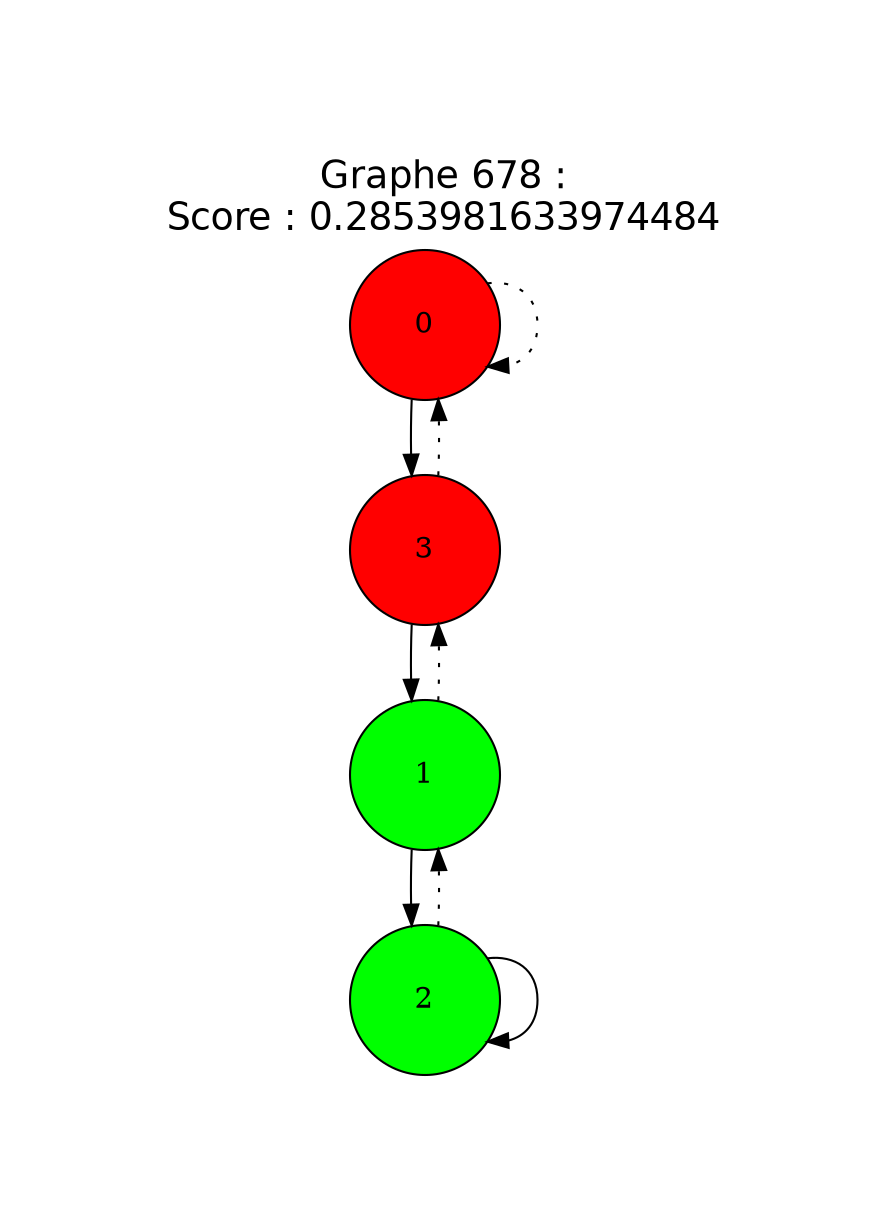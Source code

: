 digraph graph678 {
center=true;
pad=1;
graph [label="Graphe 678 :\nScore : 0.2853981633974484\n", labelloc=t; labeljust=center, fontname=Helvetica, fontsize=18];
node [color=black, shape="ellipse", style="filled", width=1, height=1, fillcolor=red] 0;
node [color=black, shape="ellipse", style="filled", width=1, height=1, fillcolor=green] 1;
node [color=black, shape="ellipse", style="filled", width=1, height=1, fillcolor=green] 2;
node [color=black, shape="ellipse", style="filled", width=1, height=1, fillcolor=red] 3;
0 -> 0[style=dotted];
2 -> 2;
0 -> 3;
1 -> 2;
1 -> 3[style=dotted];
2 -> 1[style=dotted];
3 -> 0[style=dotted];
3 -> 1;
}

digraph graph754 {
center=true;
pad=1;
graph [label="Graphe 754 :\nScore : 0.2910281534929632\n", labelloc=t; labeljust=center, fontname=Helvetica, fontsize=18];
node [color=black, shape="ellipse", style="filled", width=1, height=1, fillcolor=red] 0;
node [color=black, shape="ellipse", style="filled", width=1, height=1, fillcolor=green] 1;
node [color=black, shape="ellipse", style="filled", width=1, height=1, fillcolor=red] 2;
node [color=black, shape="ellipse", style="filled", width=1, height=1, fillcolor=green] 3;
1 -> 1;
2 -> 2[style=dotted];
0 -> 1;
0 -> 2[style=dotted];
1 -> 3[style=dotted];
2 -> 0;
3 -> 0[style=dotted];
3 -> 1;
}

digraph graph604 {
center=true;
pad=1;
graph [label="Graphe 604 :\nScore : 0.29102815349296324\n", labelloc=t; labeljust=center, fontname=Helvetica, fontsize=18];
node [color=black, shape="ellipse", style="filled", width=1, height=1, fillcolor=red] 0;
node [color=black, shape="ellipse", style="filled", width=1, height=1, fillcolor=green] 1;
node [color=black, shape="ellipse", style="filled", width=1, height=1, fillcolor=red] 2;
node [color=black, shape="ellipse", style="filled", width=1, height=1, fillcolor=green] 3;
0 -> 0[style=dotted];
1 -> 1;
0 -> 2;
1 -> 3[style=dotted];
2 -> 0[style=dotted];
2 -> 3;
3 -> 0[style=dotted];
3 -> 1;
}

digraph graph460 {
center=true;
pad=1;
graph [label="Graphe 460 :\nScore : 0.2942653951351023\n", labelloc=t; labeljust=center, fontname=Helvetica, fontsize=18];
node [color=black, shape="ellipse", style="filled", width=1, height=1, fillcolor=red] 0;
node [color=black, shape="ellipse", style="filled", width=1, height=1, fillcolor=green] 1;
node [color=black, shape="ellipse", style="filled", width=1, height=1, fillcolor=green] 2;
node [color=black, shape="ellipse", style="filled", width=1, height=1, fillcolor=red] 3;
0 -> 0[style=dotted];
1 -> 1;
0 -> 3;
1 -> 2[style=dotted];
2 -> 0[style=dotted];
2 -> 1;
3 -> 0[style=dotted];
3 -> 1;
}

digraph graph48 {
center=true;
pad=1;
graph [label="Graphe 48 :\nScore : 0.30015634613164344\n", labelloc=t; labeljust=center, fontname=Helvetica, fontsize=18];
node [color=black, shape="ellipse", style="filled", width=1, height=1, fillcolor=red] 0;
node [color=black, shape="ellipse", style="filled", width=1, height=1, fillcolor=green] 1;
node [color=black, shape="ellipse", style="filled", width=1, height=1, fillcolor=green] 2;
node [color=black, shape="ellipse", style="filled", width=1, height=1, fillcolor=red] 3;
1 -> 1;
0 -> 2;
0 -> 3[style=dotted];
1 -> 2[style=dotted];
2 -> 0[style=dotted];
2 -> 1;
3 -> 0[style=dotted];
3 -> 0;
}

digraph graph185 {
center=true;
pad=1;
graph [label="Graphe 185 :\nScore : 0.30015634613164344\n", labelloc=t; labeljust=center, fontname=Helvetica, fontsize=18];
node [color=black, shape="ellipse", style="filled", width=1, height=1, fillcolor=green] 0;
node [color=black, shape="ellipse", style="filled", width=1, height=1, fillcolor=red] 1;
node [color=black, shape="ellipse", style="filled", width=1, height=1, fillcolor=red] 2;
node [color=black, shape="ellipse", style="filled", width=1, height=1, fillcolor=green] 3;
1 -> 1[style=dotted];
0 -> 2[style=dotted];
0 -> 3;
1 -> 2;
2 -> 0;
2 -> 1[style=dotted];
3 -> 0[style=dotted];
3 -> 0;
}

digraph graph299 {
center=true;
pad=1;
graph [label="Graphe 299 :\nScore : 0.30369486159157666\n", labelloc=t; labeljust=center, fontname=Helvetica, fontsize=18];
node [color=black, shape="ellipse", style="filled", width=1, height=1, fillcolor=red] 0;
node [color=black, shape="ellipse", style="filled", width=1, height=1, fillcolor=green] 1;
node [color=black, shape="ellipse", style="filled", width=1, height=1, fillcolor=green] 2;
node [color=black, shape="ellipse", style="filled", width=1, height=1, fillcolor=red] 3;
2 -> 2;
0 -> 1;
0 -> 3[style=dotted];
1 -> 2;
1 -> 3[style=dotted];
2 -> 1[style=dotted];
3 -> 0[style=dotted];
3 -> 0;
}

digraph graph314 {
center=true;
pad=1;
graph [label="Graphe 314 :\nScore : 0.30369486159157666\n", labelloc=t; labeljust=center, fontname=Helvetica, fontsize=18];
node [color=black, shape="ellipse", style="filled", width=1, height=1, fillcolor=green] 0;
node [color=black, shape="ellipse", style="filled", width=1, height=1, fillcolor=red] 1;
node [color=black, shape="ellipse", style="filled", width=1, height=1, fillcolor=red] 2;
node [color=black, shape="ellipse", style="filled", width=1, height=1, fillcolor=green] 3;
1 -> 1[style=dotted];
0 -> 2[style=dotted];
0 -> 3;
1 -> 2;
2 -> 1[style=dotted];
2 -> 3;
3 -> 0[style=dotted];
3 -> 0;
}

digraph graph526 {
center=true;
pad=1;
graph [label="Graphe 526 :\nScore : 0.30369486159157666\n", labelloc=t; labeljust=center, fontname=Helvetica, fontsize=18];
node [color=black, shape="ellipse", style="filled", width=1, height=1, fillcolor=red] 0;
node [color=black, shape="ellipse", style="filled", width=1, height=1, fillcolor=green] 1;
node [color=black, shape="ellipse", style="filled", width=1, height=1, fillcolor=red] 2;
node [color=black, shape="ellipse", style="filled", width=1, height=1, fillcolor=green] 3;
1 -> 1;
2 -> 2;
0 -> 2[style=dotted];
0 -> 3;
1 -> 3[style=dotted];
2 -> 0[style=dotted];
3 -> 0[style=dotted];
3 -> 1;
}

digraph graph739 {
center=true;
pad=1;
graph [label="Graphe 739 :\nScore : 0.30369486159157666\n", labelloc=t; labeljust=center, fontname=Helvetica, fontsize=18];
node [color=black, shape="ellipse", style="filled", width=1, height=1, fillcolor=red] 0;
node [color=black, shape="ellipse", style="filled", width=1, height=1, fillcolor=green] 1;
node [color=black, shape="ellipse", style="filled", width=1, height=1, fillcolor=red] 2;
node [color=black, shape="ellipse", style="filled", width=1, height=1, fillcolor=green] 3;
1 -> 1[style=dotted];
2 -> 2[style=dotted];
0 -> 2[style=dotted];
0 -> 3;
1 -> 3;
2 -> 0;
3 -> 0[style=dotted];
3 -> 1;
}

digraph graph817 {
center=true;
pad=1;
graph [label="Graphe 817 :\nScore : 0.30369486159157666\n", labelloc=t; labeljust=center, fontname=Helvetica, fontsize=18];
node [color=black, shape="ellipse", style="filled", width=1, height=1, fillcolor=red] 0;
node [color=black, shape="ellipse", style="filled", width=1, height=1, fillcolor=green] 1;
node [color=black, shape="ellipse", style="filled", width=1, height=1, fillcolor=red] 2;
node [color=black, shape="ellipse", style="filled", width=1, height=1, fillcolor=green] 3;
0 -> 0[style=dotted];
1 -> 1;
2 -> 2[style=dotted];
0 -> 2;
1 -> 3[style=dotted];
2 -> 3;
3 -> 0[style=dotted];
3 -> 1;
}

digraph graph873 {
center=true;
pad=1;
graph [label="Graphe 873 :\nScore : 0.30369486159157666\n", labelloc=t; labeljust=center, fontname=Helvetica, fontsize=18];
node [color=black, shape="ellipse", style="filled", width=1, height=1, fillcolor=red] 0;
node [color=black, shape="ellipse", style="filled", width=1, height=1, fillcolor=green] 1;
node [color=black, shape="ellipse", style="filled", width=1, height=1, fillcolor=green] 2;
node [color=black, shape="ellipse", style="filled", width=1, height=1, fillcolor=red] 3;
0 -> 0[style=dotted];
1 -> 1;
2 -> 2;
0 -> 3;
1 -> 2[style=dotted];
2 -> 3[style=dotted];
3 -> 0[style=dotted];
3 -> 1;
}

digraph graph52 {
center=true;
pad=1;
graph [label="Graphe 52 :\nScore : 0.3137993642342178\n", labelloc=t; labeljust=center, fontname=Helvetica, fontsize=18];
node [color=black, shape="ellipse", style="filled", width=1, height=1, fillcolor=red] 0;
node [color=black, shape="ellipse", style="filled", width=1, height=1, fillcolor=green] 1;
node [color=black, shape="ellipse", style="filled", width=1, height=1, fillcolor=green] 2;
node [color=black, shape="ellipse", style="filled", width=1, height=1, fillcolor=red] 3;
0 -> 2;
0 -> 3[style=dotted];
1 -> 2[style=dotted];
1 -> 2;
2 -> 0[style=dotted];
2 -> 1;
3 -> 0[style=dotted];
3 -> 0;
}

digraph graph184 {
center=true;
pad=1;
graph [label="Graphe 184 :\nScore : 0.31379936423421784\n", labelloc=t; labeljust=center, fontname=Helvetica, fontsize=18];
node [color=black, shape="ellipse", style="filled", width=1, height=1, fillcolor=green] 0;
node [color=black, shape="ellipse", style="filled", width=1, height=1, fillcolor=red] 1;
node [color=black, shape="ellipse", style="filled", width=1, height=1, fillcolor=red] 2;
node [color=black, shape="ellipse", style="filled", width=1, height=1, fillcolor=green] 3;
1 -> 1[style=dotted];
0 -> 1[style=dotted];
0 -> 3;
1 -> 2;
2 -> 0;
2 -> 1[style=dotted];
3 -> 0[style=dotted];
3 -> 0;
}

digraph graph606 {
center=true;
pad=1;
graph [label="Graphe 606 :\nScore : 0.31379936423421784\n", labelloc=t; labeljust=center, fontname=Helvetica, fontsize=18];
node [color=black, shape="ellipse", style="filled", width=1, height=1, fillcolor=red] 0;
node [color=black, shape="ellipse", style="filled", width=1, height=1, fillcolor=green] 1;
node [color=black, shape="ellipse", style="filled", width=1, height=1, fillcolor=red] 2;
node [color=black, shape="ellipse", style="filled", width=1, height=1, fillcolor=green] 3;
1 -> 1;
0 -> 2[style=dotted];
0 -> 3;
1 -> 3[style=dotted];
2 -> 0[style=dotted];
2 -> 3;
3 -> 0[style=dotted];
3 -> 1;
}

digraph graph679 {
center=true;
pad=1;
graph [label="Graphe 679 :\nScore : 0.31379936423421784\n", labelloc=t; labeljust=center, fontname=Helvetica, fontsize=18];
node [color=black, shape="ellipse", style="filled", width=1, height=1, fillcolor=red] 0;
node [color=black, shape="ellipse", style="filled", width=1, height=1, fillcolor=green] 1;
node [color=black, shape="ellipse", style="filled", width=1, height=1, fillcolor=green] 2;
node [color=black, shape="ellipse", style="filled", width=1, height=1, fillcolor=red] 3;
0 -> 0[style=dotted];
2 -> 2;
0 -> 1;
1 -> 2;
1 -> 3[style=dotted];
2 -> 1[style=dotted];
3 -> 0[style=dotted];
3 -> 1;
}

digraph graph726 {
center=true;
pad=1;
graph [label="Graphe 726 :\nScore : 0.31379936423421784\n", labelloc=t; labeljust=center, fontname=Helvetica, fontsize=18];
node [color=black, shape="ellipse", style="filled", width=1, height=1, fillcolor=green] 0;
node [color=black, shape="ellipse", style="filled", width=1, height=1, fillcolor=green] 1;
node [color=black, shape="ellipse", style="filled", width=1, height=1, fillcolor=red] 2;
node [color=black, shape="ellipse", style="filled", width=1, height=1, fillcolor=green] 3;
1 -> 1;
2 -> 2[style=dotted];
0 -> 2[style=dotted];
0 -> 3;
1 -> 0[style=dotted];
2 -> 0;
3 -> 0[style=dotted];
3 -> 1;
}

digraph graph729 {
center=true;
pad=1;
graph [label="Graphe 729 :\nScore : 0.31379936423421784\n", labelloc=t; labeljust=center, fontname=Helvetica, fontsize=18];
node [color=black, shape="ellipse", style="filled", width=1, height=1, fillcolor=green] 0;
node [color=black, shape="ellipse", style="filled", width=1, height=1, fillcolor=green] 1;
node [color=black, shape="ellipse", style="filled", width=1, height=1, fillcolor=red] 2;
node [color=black, shape="ellipse", style="filled", width=1, height=1, fillcolor=green] 3;
2 -> 2[style=dotted];
0 -> 2[style=dotted];
0 -> 3;
1 -> 0[style=dotted];
1 -> 3;
2 -> 0;
3 -> 0[style=dotted];
3 -> 1;
}

digraph graph47 {
center=true;
pad=1;
graph [label="Graphe 47 :\nScore : 0.3137993642342179\n", labelloc=t; labeljust=center, fontname=Helvetica, fontsize=18];
node [color=black, shape="ellipse", style="filled", width=1, height=1, fillcolor=red] 0;
node [color=black, shape="ellipse", style="filled", width=1, height=1, fillcolor=green] 1;
node [color=black, shape="ellipse", style="filled", width=1, height=1, fillcolor=green] 2;
node [color=black, shape="ellipse", style="filled", width=1, height=1, fillcolor=red] 3;
1 -> 1;
0 -> 1;
0 -> 3[style=dotted];
1 -> 2[style=dotted];
2 -> 0[style=dotted];
2 -> 1;
3 -> 0[style=dotted];
3 -> 0;
}

digraph graph315 {
center=true;
pad=1;
graph [label="Graphe 315 :\nScore : 0.31439151236987645\n", labelloc=t; labeljust=center, fontname=Helvetica, fontsize=18];
node [color=black, shape="ellipse", style="filled", width=1, height=1, fillcolor=green] 0;
node [color=black, shape="ellipse", style="filled", width=1, height=1, fillcolor=red] 1;
node [color=black, shape="ellipse", style="filled", width=1, height=1, fillcolor=red] 2;
node [color=black, shape="ellipse", style="filled", width=1, height=1, fillcolor=green] 3;
0 -> 0;
1 -> 1[style=dotted];
0 -> 2[style=dotted];
1 -> 2;
2 -> 1[style=dotted];
2 -> 3;
3 -> 0[style=dotted];
3 -> 0;
}

digraph graph579 {
center=true;
pad=1;
graph [label="Graphe 579 :\nScore : 0.31439151236987645\n", labelloc=t; labeljust=center, fontname=Helvetica, fontsize=18];
node [color=black, shape="ellipse", style="filled", width=1, height=1, fillcolor=red] 0;
node [color=black, shape="ellipse", style="filled", width=1, height=1, fillcolor=green] 1;
node [color=black, shape="ellipse", style="filled", width=1, height=1, fillcolor=green] 2;
node [color=black, shape="ellipse", style="filled", width=1, height=1, fillcolor=green] 3;
0 -> 0[style=dotted];
1 -> 1;
0 -> 2;
1 -> 2[style=dotted];
2 -> 0[style=dotted];
2 -> 3;
3 -> 0[style=dotted];
3 -> 1;
}

digraph graph101 {
center=true;
pad=1;
graph [label="Graphe 101 :\nScore : 0.3143915123698765\n", labelloc=t; labeljust=center, fontname=Helvetica, fontsize=18];
node [color=black, shape="ellipse", style="filled", width=1, height=1, fillcolor=green] 0;
node [color=black, shape="ellipse", style="filled", width=1, height=1, fillcolor=red] 1;
node [color=black, shape="ellipse", style="filled", width=1, height=1, fillcolor=green] 2;
node [color=black, shape="ellipse", style="filled", width=1, height=1, fillcolor=red] 3;
1 -> 1[style=dotted];
2 -> 2;
0 -> 1[style=dotted];
0 -> 2;
1 -> 3;
2 -> 0[style=dotted];
3 -> 0[style=dotted];
3 -> 0;
}

digraph graph291 {
center=true;
pad=1;
graph [label="Graphe 291 :\nScore : 0.3143915123698765\n", labelloc=t; labeljust=center, fontname=Helvetica, fontsize=18];
node [color=black, shape="ellipse", style="filled", width=1, height=1, fillcolor=red] 0;
node [color=black, shape="ellipse", style="filled", width=1, height=1, fillcolor=green] 1;
node [color=black, shape="ellipse", style="filled", width=1, height=1, fillcolor=green] 2;
node [color=black, shape="ellipse", style="filled", width=1, height=1, fillcolor=red] 3;
0 -> 0[style=dotted];
2 -> 2;
0 -> 1;
1 -> 2;
1 -> 3[style=dotted];
2 -> 1[style=dotted];
3 -> 0[style=dotted];
3 -> 0;
}

digraph graph358 {
center=true;
pad=1;
graph [label="Graphe 358 :\nScore : 0.3143915123698765\n", labelloc=t; labeljust=center, fontname=Helvetica, fontsize=18];
node [color=black, shape="ellipse", style="filled", width=1, height=1, fillcolor=red] 0;
node [color=black, shape="ellipse", style="filled", width=1, height=1, fillcolor=green] 1;
node [color=black, shape="ellipse", style="filled", width=1, height=1, fillcolor=red] 2;
node [color=black, shape="ellipse", style="filled", width=1, height=1, fillcolor=green] 3;
1 -> 1;
2 -> 2[style=dotted];
0 -> 1;
0 -> 2[style=dotted];
1 -> 3[style=dotted];
2 -> 0;
3 -> 0[style=dotted];
3 -> 0;
}

digraph graph853 {
center=true;
pad=1;
graph [label="Graphe 853 :\nScore : 0.3143915123698765\n", labelloc=t; labeljust=center, fontname=Helvetica, fontsize=18];
node [color=black, shape="ellipse", style="filled", width=1, height=1, fillcolor=red] 0;
node [color=black, shape="ellipse", style="filled", width=1, height=1, fillcolor=green] 1;
node [color=black, shape="ellipse", style="filled", width=1, height=1, fillcolor=red] 2;
node [color=black, shape="ellipse", style="filled", width=1, height=1, fillcolor=red] 3;
0 -> 0[style=dotted];
1 -> 1;
0 -> 2;
1 -> 2[style=dotted];
2 -> 1;
2 -> 3[style=dotted];
3 -> 0[style=dotted];
3 -> 1;
}

digraph graph311 {
center=true;
pad=1;
graph [label="Graphe 311 :\nScore : 0.315498034324994\n", labelloc=t; labeljust=center, fontname=Helvetica, fontsize=18];
node [color=black, shape="ellipse", style="filled", width=1, height=1, fillcolor=green] 0;
node [color=black, shape="ellipse", style="filled", width=1, height=1, fillcolor=red] 1;
node [color=black, shape="ellipse", style="filled", width=1, height=1, fillcolor=red] 2;
node [color=black, shape="ellipse", style="filled", width=1, height=1, fillcolor=green] 3;
1 -> 1[style=dotted];
0 -> 1[style=dotted];
0 -> 3;
1 -> 2;
2 -> 1[style=dotted];
2 -> 3;
3 -> 0[style=dotted];
3 -> 0;
}

digraph graph506 {
center=true;
pad=1;
graph [label="Graphe 506 :\nScore : 0.315498034324994\n", labelloc=t; labeljust=center, fontname=Helvetica, fontsize=18];
node [color=black, shape="ellipse", style="filled", width=1, height=1, fillcolor=red] 0;
node [color=black, shape="ellipse", style="filled", width=1, height=1, fillcolor=green] 1;
node [color=black, shape="ellipse", style="filled", width=1, height=1, fillcolor=green] 2;
node [color=black, shape="ellipse", style="filled", width=1, height=1, fillcolor=red] 3;
0 -> 0[style=dotted];
1 -> 1;
2 -> 2;
0 -> 3;
1 -> 2[style=dotted];
2 -> 0[style=dotted];
3 -> 0[style=dotted];
3 -> 1;
}

digraph graph559 {
center=true;
pad=1;
graph [label="Graphe 559 :\nScore : 0.315498034324994\n", labelloc=t; labeljust=center, fontname=Helvetica, fontsize=18];
node [color=black, shape="ellipse", style="filled", width=1, height=1, fillcolor=red] 0;
node [color=black, shape="ellipse", style="filled", width=1, height=1, fillcolor=green] 1;
node [color=black, shape="ellipse", style="filled", width=1, height=1, fillcolor=red] 2;
node [color=black, shape="ellipse", style="filled", width=1, height=1, fillcolor=green] 3;
0 -> 0[style=dotted];
1 -> 1[style=dotted];
0 -> 2;
1 -> 3;
2 -> 0[style=dotted];
2 -> 3;
3 -> 0[style=dotted];
3 -> 1;
}

digraph graph300 {
center=true;
pad=1;
graph [label="Graphe 300 :\nScore : 0.31549803432499407\n", labelloc=t; labeljust=center, fontname=Helvetica, fontsize=18];
node [color=black, shape="ellipse", style="filled", width=1, height=1, fillcolor=red] 0;
node [color=black, shape="ellipse", style="filled", width=1, height=1, fillcolor=green] 1;
node [color=black, shape="ellipse", style="filled", width=1, height=1, fillcolor=green] 2;
node [color=black, shape="ellipse", style="filled", width=1, height=1, fillcolor=red] 3;
2 -> 2;
0 -> 2;
0 -> 3[style=dotted];
1 -> 2;
1 -> 3[style=dotted];
2 -> 1[style=dotted];
3 -> 0[style=dotted];
3 -> 0;
}

digraph graph527 {
center=true;
pad=1;
graph [label="Graphe 527 :\nScore : 0.31549803432499407\n", labelloc=t; labeljust=center, fontname=Helvetica, fontsize=18];
node [color=black, shape="ellipse", style="filled", width=1, height=1, fillcolor=red] 0;
node [color=black, shape="ellipse", style="filled", width=1, height=1, fillcolor=green] 1;
node [color=black, shape="ellipse", style="filled", width=1, height=1, fillcolor=red] 2;
node [color=black, shape="ellipse", style="filled", width=1, height=1, fillcolor=green] 3;
1 -> 1;
2 -> 2;
0 -> 1;
0 -> 2[style=dotted];
1 -> 3[style=dotted];
2 -> 0[style=dotted];
3 -> 0[style=dotted];
3 -> 1;
}

digraph graph776 {
center=true;
pad=1;
graph [label="Graphe 776 :\nScore : 0.31549803432499407\n", labelloc=t; labeljust=center, fontname=Helvetica, fontsize=18];
node [color=black, shape="ellipse", style="filled", width=1, height=1, fillcolor=red] 0;
node [color=black, shape="ellipse", style="filled", width=1, height=1, fillcolor=green] 1;
node [color=black, shape="ellipse", style="filled", width=1, height=1, fillcolor=red] 2;
node [color=black, shape="ellipse", style="filled", width=1, height=1, fillcolor=green] 3;
0 -> 0[style=dotted];
1 -> 1;
2 -> 2[style=dotted];
0 -> 2;
1 -> 3[style=dotted];
2 -> 1;
3 -> 0[style=dotted];
3 -> 1;
}

digraph graph577 {
center=true;
pad=1;
graph [label="Graphe 577 :\nScore : 0.31666666666666665\n", labelloc=t; labeljust=center, fontname=Helvetica, fontsize=18];
node [color=black, shape="ellipse", style="filled", width=1, height=1, fillcolor=red] 0;
node [color=black, shape="ellipse", style="filled", width=1, height=1, fillcolor=green] 1;
node [color=black, shape="ellipse", style="filled", width=1, height=1, fillcolor=green] 2;
node [color=black, shape="ellipse", style="filled", width=1, height=1, fillcolor=green] 3;
0 -> 0[style=dotted];
1 -> 1;
0 -> 3;
1 -> 2[style=dotted];
2 -> 0[style=dotted];
2 -> 3;
3 -> 0[style=dotted];
3 -> 1;
}

digraph graph785 {
center=true;
pad=1;
graph [label="Graphe 785 :\nScore : 0.31666666666666665\n", labelloc=t; labeljust=center, fontname=Helvetica, fontsize=18];
node [color=black, shape="ellipse", style="filled", width=1, height=1, fillcolor=green] 0;
node [color=black, shape="ellipse", style="filled", width=1, height=1, fillcolor=green] 1;
node [color=black, shape="ellipse", style="filled", width=1, height=1, fillcolor=red] 2;
node [color=black, shape="ellipse", style="filled", width=1, height=1, fillcolor=red] 3;
1 -> 1;
2 -> 2[style=dotted];
0 -> 1;
0 -> 2[style=dotted];
1 -> 0[style=dotted];
2 -> 3;
3 -> 0[style=dotted];
3 -> 1;
}

digraph graph521 {
center=true;
pad=1;
graph [label="Graphe 521 :\nScore : 0.3210017495644293\n", labelloc=t; labeljust=center, fontname=Helvetica, fontsize=18];
node [color=black, shape="ellipse", style="filled", width=1, height=1, fillcolor=red] 0;
node [color=black, shape="ellipse", style="filled", width=1, height=1, fillcolor=red] 1;
node [color=black, shape="ellipse", style="filled", width=1, height=1, fillcolor=green] 2;
node [color=black, shape="ellipse", style="filled", width=1, height=1, fillcolor=red] 3;
2 -> 2;
0 -> 1[style=dotted];
0 -> 2;
1 -> 0;
1 -> 3[style=dotted];
2 -> 0[style=dotted];
3 -> 0[style=dotted];
3 -> 1;
}

digraph graph723 {
center=true;
pad=1;
graph [label="Graphe 723 :\nScore : 0.3210017495644293\n", labelloc=t; labeljust=center, fontname=Helvetica, fontsize=18];
node [color=black, shape="ellipse", style="filled", width=1, height=1, fillcolor=red] 0;
node [color=black, shape="ellipse", style="filled", width=1, height=1, fillcolor=green] 1;
node [color=black, shape="ellipse", style="filled", width=1, height=1, fillcolor=green] 2;
node [color=black, shape="ellipse", style="filled", width=1, height=1, fillcolor=green] 3;
0 -> 0[style=dotted];
0 -> 3;
1 -> 2;
1 -> 3[style=dotted];
2 -> 1[style=dotted];
2 -> 3;
3 -> 0[style=dotted];
3 -> 1;
}

digraph graph130 {
center=true;
pad=1;
graph [label="Graphe 130 :\nScore : 0.3212406113341077\n", labelloc=t; labeljust=center, fontname=Helvetica, fontsize=18];
node [color=black, shape="ellipse", style="filled", width=1, height=1, fillcolor=green] 0;
node [color=black, shape="ellipse", style="filled", width=1, height=1, fillcolor=red] 1;
node [color=black, shape="ellipse", style="filled", width=1, height=1, fillcolor=green] 2;
node [color=black, shape="ellipse", style="filled", width=1, height=1, fillcolor=green] 3;
1 -> 1[style=dotted];
0 -> 1[style=dotted];
0 -> 2;
1 -> 0;
2 -> 0[style=dotted];
2 -> 3;
3 -> 0[style=dotted];
3 -> 0;
}

digraph graph116 {
center=true;
pad=1;
graph [label="Graphe 116 :\nScore : 0.32124061133410775\n", labelloc=t; labeljust=center, fontname=Helvetica, fontsize=18];
node [color=black, shape="ellipse", style="filled", width=1, height=1, fillcolor=red] 0;
node [color=black, shape="ellipse", style="filled", width=1, height=1, fillcolor=red] 1;
node [color=black, shape="ellipse", style="filled", width=1, height=1, fillcolor=green] 2;
node [color=black, shape="ellipse", style="filled", width=1, height=1, fillcolor=red] 3;
2 -> 2;
0 -> 1[style=dotted];
0 -> 2;
1 -> 0;
1 -> 3[style=dotted];
2 -> 0[style=dotted];
3 -> 0[style=dotted];
3 -> 0;
}

digraph graph465 {
center=true;
pad=1;
graph [label="Graphe 465 :\nScore : 0.32371243342096107\n", labelloc=t; labeljust=center, fontname=Helvetica, fontsize=18];
node [color=black, shape="ellipse", style="filled", width=1, height=1, fillcolor=red] 0;
node [color=black, shape="ellipse", style="filled", width=1, height=1, fillcolor=green] 1;
node [color=black, shape="ellipse", style="filled", width=1, height=1, fillcolor=green] 2;
node [color=black, shape="ellipse", style="filled", width=1, height=1, fillcolor=red] 3;
1 -> 1;
0 -> 2;
0 -> 3[style=dotted];
1 -> 2[style=dotted];
2 -> 0[style=dotted];
2 -> 1;
3 -> 0[style=dotted];
3 -> 1;
}

digraph graph468 {
center=true;
pad=1;
graph [label="Graphe 468 :\nScore : 0.32371243342096107\n", labelloc=t; labeljust=center, fontname=Helvetica, fontsize=18];
node [color=black, shape="ellipse", style="filled", width=1, height=1, fillcolor=red] 0;
node [color=black, shape="ellipse", style="filled", width=1, height=1, fillcolor=green] 1;
node [color=black, shape="ellipse", style="filled", width=1, height=1, fillcolor=red] 2;
node [color=black, shape="ellipse", style="filled", width=1, height=1, fillcolor=green] 3;
0 -> 0[style=dotted];
0 -> 2;
1 -> 2[style=dotted];
1 -> 3;
2 -> 0[style=dotted];
2 -> 1;
3 -> 0[style=dotted];
3 -> 1;
}

digraph graph590 {
center=true;
pad=1;
graph [label="Graphe 590 :\nScore : 0.3237944408433086\n", labelloc=t; labeljust=center, fontname=Helvetica, fontsize=18];
node [color=black, shape="ellipse", style="filled", width=1, height=1, fillcolor=red] 0;
node [color=black, shape="ellipse", style="filled", width=1, height=1, fillcolor=green] 1;
node [color=black, shape="ellipse", style="filled", width=1, height=1, fillcolor=green] 2;
node [color=black, shape="ellipse", style="filled", width=1, height=1, fillcolor=green] 3;
0 -> 0[style=dotted];
0 -> 2;
1 -> 2[style=dotted];
1 -> 3;
2 -> 0[style=dotted];
2 -> 3;
3 -> 0[style=dotted];
3 -> 1;
}

digraph graph608 {
center=true;
pad=1;
graph [label="Graphe 608 :\nScore : 0.3237944408433086\n", labelloc=t; labeljust=center, fontname=Helvetica, fontsize=18];
node [color=black, shape="ellipse", style="filled", width=1, height=1, fillcolor=red] 0;
node [color=black, shape="ellipse", style="filled", width=1, height=1, fillcolor=green] 1;
node [color=black, shape="ellipse", style="filled", width=1, height=1, fillcolor=red] 2;
node [color=black, shape="ellipse", style="filled", width=1, height=1, fillcolor=red] 3;
1 -> 1;
0 -> 1;
0 -> 2[style=dotted];
1 -> 3[style=dotted];
2 -> 0[style=dotted];
2 -> 3;
3 -> 0[style=dotted];
3 -> 1;
}

digraph graph127 {
center=true;
pad=1;
graph [label="Graphe 127 :\nScore : 0.3239592165010823\n", labelloc=t; labeljust=center, fontname=Helvetica, fontsize=18];
node [color=black, shape="ellipse", style="filled", width=1, height=1, fillcolor=red] 0;
node [color=black, shape="ellipse", style="filled", width=1, height=1, fillcolor=red] 1;
node [color=black, shape="ellipse", style="filled", width=1, height=1, fillcolor=green] 2;
node [color=black, shape="ellipse", style="filled", width=1, height=1, fillcolor=red] 3;
2 -> 2;
0 -> 1[style=dotted];
0 -> 2;
1 -> 3[style=dotted];
1 -> 3;
2 -> 0[style=dotted];
3 -> 0[style=dotted];
3 -> 0;
}

digraph graph317 {
center=true;
pad=1;
graph [label="Graphe 317 :\nScore : 0.3239592165010823\n", labelloc=t; labeljust=center, fontname=Helvetica, fontsize=18];
node [color=black, shape="ellipse", style="filled", width=1, height=1, fillcolor=green] 0;
node [color=black, shape="ellipse", style="filled", width=1, height=1, fillcolor=red] 1;
node [color=black, shape="ellipse", style="filled", width=1, height=1, fillcolor=green] 2;
node [color=black, shape="ellipse", style="filled", width=1, height=1, fillcolor=green] 3;
1 -> 1[style=dotted];
0 -> 2[style=dotted];
0 -> 2;
1 -> 2;
2 -> 1[style=dotted];
2 -> 3;
3 -> 0[style=dotted];
3 -> 0;
}

digraph graph489 {
center=true;
pad=1;
graph [label="Graphe 489 :\nScore : 0.3239592165010823\n", labelloc=t; labeljust=center, fontname=Helvetica, fontsize=18];
node [color=black, shape="ellipse", style="filled", width=1, height=1, fillcolor=red] 0;
node [color=black, shape="ellipse", style="filled", width=1, height=1, fillcolor=red] 1;
node [color=black, shape="ellipse", style="filled", width=1, height=1, fillcolor=green] 2;
node [color=black, shape="ellipse", style="filled", width=1, height=1, fillcolor=red] 3;
1 -> 1[style=dotted];
2 -> 2;
0 -> 2;
0 -> 3[style=dotted];
1 -> 0;
2 -> 0[style=dotted];
3 -> 0[style=dotted];
3 -> 1;
}

digraph graph681 {
center=true;
pad=1;
graph [label="Graphe 681 :\nScore : 0.3239592165010823\n", labelloc=t; labeljust=center, fontname=Helvetica, fontsize=18];
node [color=black, shape="ellipse", style="filled", width=1, height=1, fillcolor=red] 0;
node [color=black, shape="ellipse", style="filled", width=1, height=1, fillcolor=red] 1;
node [color=black, shape="ellipse", style="filled", width=1, height=1, fillcolor=green] 2;
node [color=black, shape="ellipse", style="filled", width=1, height=1, fillcolor=red] 3;
0 -> 0;
2 -> 2;
0 -> 1[style=dotted];
1 -> 2;
1 -> 3[style=dotted];
2 -> 1[style=dotted];
3 -> 0[style=dotted];
3 -> 1;
}

digraph graph730 {
center=true;
pad=1;
graph [label="Graphe 730 :\nScore : 0.3239592165010823\n", labelloc=t; labeljust=center, fontname=Helvetica, fontsize=18];
node [color=black, shape="ellipse", style="filled", width=1, height=1, fillcolor=green] 0;
node [color=black, shape="ellipse", style="filled", width=1, height=1, fillcolor=green] 1;
node [color=black, shape="ellipse", style="filled", width=1, height=1, fillcolor=red] 2;
node [color=black, shape="ellipse", style="filled", width=1, height=1, fillcolor=green] 3;
1 -> 1[style=dotted];
2 -> 2[style=dotted];
0 -> 2[style=dotted];
0 -> 3;
1 -> 0;
2 -> 0;
3 -> 0[style=dotted];
3 -> 1;
}

digraph graph772 {
center=true;
pad=1;
graph [label="Graphe 772 :\nScore : 0.3239592165010823\n", labelloc=t; labeljust=center, fontname=Helvetica, fontsize=18];
node [color=black, shape="ellipse", style="filled", width=1, height=1, fillcolor=green] 0;
node [color=black, shape="ellipse", style="filled", width=1, height=1, fillcolor=green] 1;
node [color=black, shape="ellipse", style="filled", width=1, height=1, fillcolor=red] 2;
node [color=black, shape="ellipse", style="filled", width=1, height=1, fillcolor=green] 3;
0 -> 0;
2 -> 2[style=dotted];
0 -> 1[style=dotted];
1 -> 2[style=dotted];
1 -> 3;
2 -> 1;
3 -> 0[style=dotted];
3 -> 1;
}

digraph graph33 {
center=true;
pad=1;
graph [label="Graphe 33 :\nScore : 0.3243501674072501\n", labelloc=t; labeljust=center, fontname=Helvetica, fontsize=18];
node [color=black, shape="ellipse", style="filled", width=1, height=1, fillcolor=red] 0;
node [color=black, shape="ellipse", style="filled", width=1, height=1, fillcolor=green] 1;
node [color=black, shape="ellipse", style="filled", width=1, height=1, fillcolor=green] 2;
node [color=black, shape="ellipse", style="filled", width=1, height=1, fillcolor=red] 3;
1 -> 1[style=dotted];
0 -> 2;
0 -> 3[style=dotted];
1 -> 2;
2 -> 0[style=dotted];
2 -> 1;
3 -> 0[style=dotted];
3 -> 0;
}

digraph graph51 {
center=true;
pad=1;
graph [label="Graphe 51 :\nScore : 0.3243501674072501\n", labelloc=t; labeljust=center, fontname=Helvetica, fontsize=18];
node [color=black, shape="ellipse", style="filled", width=1, height=1, fillcolor=red] 0;
node [color=black, shape="ellipse", style="filled", width=1, height=1, fillcolor=green] 1;
node [color=black, shape="ellipse", style="filled", width=1, height=1, fillcolor=green] 2;
node [color=black, shape="ellipse", style="filled", width=1, height=1, fillcolor=red] 3;
0 -> 1;
0 -> 3[style=dotted];
1 -> 2[style=dotted];
1 -> 2;
2 -> 0[style=dotted];
2 -> 1;
3 -> 0[style=dotted];
3 -> 0;
}

digraph graph106 {
center=true;
pad=1;
graph [label="Graphe 106 :\nScore : 0.3243501674072501\n", labelloc=t; labeljust=center, fontname=Helvetica, fontsize=18];
node [color=black, shape="ellipse", style="filled", width=1, height=1, fillcolor=red] 0;
node [color=black, shape="ellipse", style="filled", width=1, height=1, fillcolor=green] 1;
node [color=black, shape="ellipse", style="filled", width=1, height=1, fillcolor=green] 2;
node [color=black, shape="ellipse", style="filled", width=1, height=1, fillcolor=red] 3;
1 -> 1;
2 -> 2;
0 -> 1;
0 -> 3[style=dotted];
1 -> 2[style=dotted];
2 -> 0[style=dotted];
3 -> 0[style=dotted];
3 -> 0;
}

digraph graph198 {
center=true;
pad=1;
graph [label="Graphe 198 :\nScore : 0.3243501674072501\n", labelloc=t; labeljust=center, fontname=Helvetica, fontsize=18];
node [color=black, shape="ellipse", style="filled", width=1, height=1, fillcolor=green] 0;
node [color=black, shape="ellipse", style="filled", width=1, height=1, fillcolor=red] 1;
node [color=black, shape="ellipse", style="filled", width=1, height=1, fillcolor=red] 2;
node [color=black, shape="ellipse", style="filled", width=1, height=1, fillcolor=green] 3;
1 -> 1;
0 -> 2[style=dotted];
0 -> 3;
1 -> 2[style=dotted];
2 -> 0;
2 -> 1[style=dotted];
3 -> 0[style=dotted];
3 -> 0;
}

digraph graph201 {
center=true;
pad=1;
graph [label="Graphe 201 :\nScore : 0.3243501674072501\n", labelloc=t; labeljust=center, fontname=Helvetica, fontsize=18];
node [color=black, shape="ellipse", style="filled", width=1, height=1, fillcolor=green] 0;
node [color=black, shape="ellipse", style="filled", width=1, height=1, fillcolor=red] 1;
node [color=black, shape="ellipse", style="filled", width=1, height=1, fillcolor=red] 2;
node [color=black, shape="ellipse", style="filled", width=1, height=1, fillcolor=green] 3;
0 -> 1[style=dotted];
0 -> 3;
1 -> 2[style=dotted];
1 -> 2;
2 -> 0;
2 -> 1[style=dotted];
3 -> 0[style=dotted];
3 -> 0;
}

digraph graph351 {
center=true;
pad=1;
graph [label="Graphe 351 :\nScore : 0.3243501674072501\n", labelloc=t; labeljust=center, fontname=Helvetica, fontsize=18];
node [color=black, shape="ellipse", style="filled", width=1, height=1, fillcolor=green] 0;
node [color=black, shape="ellipse", style="filled", width=1, height=1, fillcolor=red] 1;
node [color=black, shape="ellipse", style="filled", width=1, height=1, fillcolor=red] 2;
node [color=black, shape="ellipse", style="filled", width=1, height=1, fillcolor=green] 3;
1 -> 1[style=dotted];
2 -> 2[style=dotted];
0 -> 1[style=dotted];
0 -> 3;
1 -> 2;
2 -> 0;
3 -> 0[style=dotted];
3 -> 0;
}

digraph graph182 {
center=true;
pad=1;
graph [label="Graphe 182 :\nScore : 0.32511893423736626\n", labelloc=t; labeljust=center, fontname=Helvetica, fontsize=18];
node [color=black, shape="ellipse", style="filled", width=1, height=1, fillcolor=green] 0;
node [color=black, shape="ellipse", style="filled", width=1, height=1, fillcolor=red] 1;
node [color=black, shape="ellipse", style="filled", width=1, height=1, fillcolor=red] 2;
node [color=black, shape="ellipse", style="filled", width=1, height=1, fillcolor=green] 3;
1 -> 1[style=dotted];
0 -> 2[style=dotted];
0 -> 3;
1 -> 0;
2 -> 0;
2 -> 1[style=dotted];
3 -> 0[style=dotted];
3 -> 0;
}

digraph graph195 {
center=true;
pad=1;
graph [label="Graphe 195 :\nScore : 0.32511893423736626\n", labelloc=t; labeljust=center, fontname=Helvetica, fontsize=18];
node [color=black, shape="ellipse", style="filled", width=1, height=1, fillcolor=green] 0;
node [color=black, shape="ellipse", style="filled", width=1, height=1, fillcolor=red] 1;
node [color=black, shape="ellipse", style="filled", width=1, height=1, fillcolor=red] 2;
node [color=black, shape="ellipse", style="filled", width=1, height=1, fillcolor=green] 3;
0 -> 1[style=dotted];
0 -> 3;
1 -> 0;
1 -> 2[style=dotted];
2 -> 0;
2 -> 1[style=dotted];
3 -> 0[style=dotted];
3 -> 0;
}

digraph graph462 {
center=true;
pad=1;
graph [label="Graphe 462 :\nScore : 0.32511893423736626\n", labelloc=t; labeljust=center, fontname=Helvetica, fontsize=18];
node [color=black, shape="ellipse", style="filled", width=1, height=1, fillcolor=red] 0;
node [color=black, shape="ellipse", style="filled", width=1, height=1, fillcolor=green] 1;
node [color=black, shape="ellipse", style="filled", width=1, height=1, fillcolor=red] 2;
node [color=black, shape="ellipse", style="filled", width=1, height=1, fillcolor=red] 3;
1 -> 1;
0 -> 2[style=dotted];
0 -> 3;
1 -> 2[style=dotted];
2 -> 0[style=dotted];
2 -> 1;
3 -> 0[style=dotted];
3 -> 1;
}

digraph graph466 {
center=true;
pad=1;
graph [label="Graphe 466 :\nScore : 0.32511893423736626\n", labelloc=t; labeljust=center, fontname=Helvetica, fontsize=18];
node [color=black, shape="ellipse", style="filled", width=1, height=1, fillcolor=red] 0;
node [color=black, shape="ellipse", style="filled", width=1, height=1, fillcolor=green] 1;
node [color=black, shape="ellipse", style="filled", width=1, height=1, fillcolor=green] 2;
node [color=black, shape="ellipse", style="filled", width=1, height=1, fillcolor=green] 3;
0 -> 0[style=dotted];
0 -> 3;
1 -> 2[style=dotted];
1 -> 3;
2 -> 0[style=dotted];
2 -> 1;
3 -> 0[style=dotted];
3 -> 1;
}

digraph graph740 {
center=true;
pad=1;
graph [label="Graphe 740 :\nScore : 0.32511893423736626\n", labelloc=t; labeljust=center, fontname=Helvetica, fontsize=18];
node [color=black, shape="ellipse", style="filled", width=1, height=1, fillcolor=red] 0;
node [color=black, shape="ellipse", style="filled", width=1, height=1, fillcolor=green] 1;
node [color=black, shape="ellipse", style="filled", width=1, height=1, fillcolor=red] 2;
node [color=black, shape="ellipse", style="filled", width=1, height=1, fillcolor=green] 3;
1 -> 1[style=dotted];
2 -> 2[style=dotted];
0 -> 1;
0 -> 2[style=dotted];
1 -> 3;
2 -> 0;
3 -> 0[style=dotted];
3 -> 1;
}

digraph graph875 {
center=true;
pad=1;
graph [label="Graphe 875 :\nScore : 0.32511893423736626\n", labelloc=t; labeljust=center, fontname=Helvetica, fontsize=18];
node [color=black, shape="ellipse", style="filled", width=1, height=1, fillcolor=red] 0;
node [color=black, shape="ellipse", style="filled", width=1, height=1, fillcolor=green] 1;
node [color=black, shape="ellipse", style="filled", width=1, height=1, fillcolor=green] 2;
node [color=black, shape="ellipse", style="filled", width=1, height=1, fillcolor=red] 3;
0 -> 0[style=dotted];
1 -> 1;
2 -> 2;
0 -> 2;
1 -> 2[style=dotted];
2 -> 3[style=dotted];
3 -> 0[style=dotted];
3 -> 1;
}

digraph graph18 {
center=true;
pad=1;
graph [label="Graphe 18 :\nScore : 0.3251189342373663\n", labelloc=t; labeljust=center, fontname=Helvetica, fontsize=18];
node [color=black, shape="ellipse", style="filled", width=1, height=1, fillcolor=red] 0;
node [color=black, shape="ellipse", style="filled", width=1, height=1, fillcolor=green] 1;
node [color=black, shape="ellipse", style="filled", width=1, height=1, fillcolor=green] 2;
node [color=black, shape="ellipse", style="filled", width=1, height=1, fillcolor=red] 3;
1 -> 1;
0 -> 2;
0 -> 3[style=dotted];
1 -> 0[style=dotted];
2 -> 0[style=dotted];
2 -> 1;
3 -> 0[style=dotted];
3 -> 0;
}

digraph graph20 {
center=true;
pad=1;
graph [label="Graphe 20 :\nScore : 0.3251189342373663\n", labelloc=t; labeljust=center, fontname=Helvetica, fontsize=18];
node [color=black, shape="ellipse", style="filled", width=1, height=1, fillcolor=red] 0;
node [color=black, shape="ellipse", style="filled", width=1, height=1, fillcolor=green] 1;
node [color=black, shape="ellipse", style="filled", width=1, height=1, fillcolor=green] 2;
node [color=black, shape="ellipse", style="filled", width=1, height=1, fillcolor=red] 3;
0 -> 1;
0 -> 3[style=dotted];
1 -> 0[style=dotted];
1 -> 2;
2 -> 0[style=dotted];
2 -> 1;
3 -> 0[style=dotted];
3 -> 0;
}

digraph graph607 {
center=true;
pad=1;
graph [label="Graphe 607 :\nScore : 0.3251189342373663\n", labelloc=t; labeljust=center, fontname=Helvetica, fontsize=18];
node [color=black, shape="ellipse", style="filled", width=1, height=1, fillcolor=red] 0;
node [color=black, shape="ellipse", style="filled", width=1, height=1, fillcolor=green] 1;
node [color=black, shape="ellipse", style="filled", width=1, height=1, fillcolor=red] 2;
node [color=black, shape="ellipse", style="filled", width=1, height=1, fillcolor=green] 3;
0 -> 0;
1 -> 1;
0 -> 2[style=dotted];
1 -> 3[style=dotted];
2 -> 0[style=dotted];
2 -> 3;
3 -> 0[style=dotted];
3 -> 1;
}

digraph graph807 {
center=true;
pad=1;
graph [label="Graphe 807 :\nScore : 0.3251189342373663\n", labelloc=t; labeljust=center, fontname=Helvetica, fontsize=18];
node [color=black, shape="ellipse", style="filled", width=1, height=1, fillcolor=red] 0;
node [color=black, shape="ellipse", style="filled", width=1, height=1, fillcolor=green] 1;
node [color=black, shape="ellipse", style="filled", width=1, height=1, fillcolor=red] 2;
node [color=black, shape="ellipse", style="filled", width=1, height=1, fillcolor=green] 3;
0 -> 0[style=dotted];
1 -> 1;
2 -> 2[style=dotted];
0 -> 2;
1 -> 2[style=dotted];
2 -> 3;
3 -> 0[style=dotted];
3 -> 1;
}

digraph graph588 {
center=true;
pad=1;
graph [label="Graphe 588 :\nScore : 0.3255497500263385\n", labelloc=t; labeljust=center, fontname=Helvetica, fontsize=18];
node [color=black, shape="ellipse", style="filled", width=1, height=1, fillcolor=red] 0;
node [color=black, shape="ellipse", style="filled", width=1, height=1, fillcolor=green] 1;
node [color=black, shape="ellipse", style="filled", width=1, height=1, fillcolor=green] 2;
node [color=black, shape="ellipse", style="filled", width=1, height=1, fillcolor=green] 3;
0 -> 0[style=dotted];
0 -> 3;
1 -> 2[style=dotted];
1 -> 3;
2 -> 0[style=dotted];
2 -> 3;
3 -> 0[style=dotted];
3 -> 1;
}

digraph graph485 {
center=true;
pad=1;
graph [label="Graphe 485 :\nScore : 0.32554975002633857\n", labelloc=t; labeljust=center, fontname=Helvetica, fontsize=18];
node [color=black, shape="ellipse", style="filled", width=1, height=1, fillcolor=red] 0;
node [color=black, shape="ellipse", style="filled", width=1, height=1, fillcolor=red] 1;
node [color=black, shape="ellipse", style="filled", width=1, height=1, fillcolor=green] 2;
node [color=black, shape="ellipse", style="filled", width=1, height=1, fillcolor=red] 3;
2 -> 2;
0 -> 2;
0 -> 3[style=dotted];
1 -> 0[style=dotted];
1 -> 2;
2 -> 0[style=dotted];
3 -> 0[style=dotted];
3 -> 1;
}

digraph graph611 {
center=true;
pad=1;
graph [label="Graphe 611 :\nScore : 0.32630327312394997\n", labelloc=t; labeljust=center, fontname=Helvetica, fontsize=18];
node [color=black, shape="ellipse", style="filled", width=1, height=1, fillcolor=red] 0;
node [color=black, shape="ellipse", style="filled", width=1, height=1, fillcolor=green] 1;
node [color=black, shape="ellipse", style="filled", width=1, height=1, fillcolor=green] 2;
node [color=black, shape="ellipse", style="filled", width=1, height=1, fillcolor=green] 3;
0 -> 0[style=dotted];
0 -> 2;
1 -> 2;
1 -> 3[style=dotted];
2 -> 0[style=dotted];
2 -> 3;
3 -> 0[style=dotted];
3 -> 1;
}

digraph graph533 {
center=true;
pad=1;
graph [label="Graphe 533 :\nScore : 0.32630327312395\n", labelloc=t; labeljust=center, fontname=Helvetica, fontsize=18];
node [color=black, shape="ellipse", style="filled", width=1, height=1, fillcolor=red] 0;
node [color=black, shape="ellipse", style="filled", width=1, height=1, fillcolor=red] 1;
node [color=black, shape="ellipse", style="filled", width=1, height=1, fillcolor=green] 2;
node [color=black, shape="ellipse", style="filled", width=1, height=1, fillcolor=red] 3;
2 -> 2;
0 -> 1[style=dotted];
0 -> 2;
1 -> 2;
1 -> 3[style=dotted];
2 -> 0[style=dotted];
3 -> 0[style=dotted];
3 -> 1;
}

digraph graph124 {
center=true;
pad=1;
graph [label="Graphe 124 :\nScore : 0.32669118345034653\n", labelloc=t; labeljust=center, fontname=Helvetica, fontsize=18];
node [color=black, shape="ellipse", style="filled", width=1, height=1, fillcolor=red] 0;
node [color=black, shape="ellipse", style="filled", width=1, height=1, fillcolor=red] 1;
node [color=black, shape="ellipse", style="filled", width=1, height=1, fillcolor=green] 2;
node [color=black, shape="ellipse", style="filled", width=1, height=1, fillcolor=red] 3;
2 -> 2;
0 -> 1[style=dotted];
0 -> 2;
1 -> 2;
1 -> 3[style=dotted];
2 -> 0[style=dotted];
3 -> 0[style=dotted];
3 -> 0;
}

digraph graph303 {
center=true;
pad=1;
graph [label="Graphe 303 :\nScore : 0.32669118345034653\n", labelloc=t; labeljust=center, fontname=Helvetica, fontsize=18];
node [color=black, shape="ellipse", style="filled", width=1, height=1, fillcolor=green] 0;
node [color=black, shape="ellipse", style="filled", width=1, height=1, fillcolor=red] 1;
node [color=black, shape="ellipse", style="filled", width=1, height=1, fillcolor=green] 2;
node [color=black, shape="ellipse", style="filled", width=1, height=1, fillcolor=green] 3;
1 -> 1[style=dotted];
0 -> 1[style=dotted];
0 -> 2;
1 -> 0;
2 -> 1[style=dotted];
2 -> 3;
3 -> 0[style=dotted];
3 -> 0;
}

digraph graph97 {
center=true;
pad=1;
graph [label="Graphe 97 :\nScore : 0.3273179461700461\n", labelloc=t; labeljust=center, fontname=Helvetica, fontsize=18];
node [color=black, shape="ellipse", style="filled", width=1, height=1, fillcolor=red] 0;
node [color=black, shape="ellipse", style="filled", width=1, height=1, fillcolor=red] 1;
node [color=black, shape="ellipse", style="filled", width=1, height=1, fillcolor=green] 2;
node [color=black, shape="ellipse", style="filled", width=1, height=1, fillcolor=red] 3;
2 -> 2;
0 -> 1[style=dotted];
0 -> 2;
1 -> 0[style=dotted];
1 -> 3;
2 -> 0[style=dotted];
3 -> 0[style=dotted];
3 -> 0;
}

digraph graph126 {
center=true;
pad=1;
graph [label="Graphe 126 :\nScore : 0.32731794617004617\n", labelloc=t; labeljust=center, fontname=Helvetica, fontsize=18];
node [color=black, shape="ellipse", style="filled", width=1, height=1, fillcolor=red] 0;
node [color=black, shape="ellipse", style="filled", width=1, height=1, fillcolor=green] 1;
node [color=black, shape="ellipse", style="filled", width=1, height=1, fillcolor=green] 2;
node [color=black, shape="ellipse", style="filled", width=1, height=1, fillcolor=red] 3;
2 -> 2;
0 -> 1;
0 -> 3[style=dotted];
1 -> 2;
1 -> 3[style=dotted];
2 -> 0[style=dotted];
3 -> 0[style=dotted];
3 -> 0;
}

digraph graph304 {
center=true;
pad=1;
graph [label="Graphe 304 :\nScore : 0.32731794617004617\n", labelloc=t; labeljust=center, fontname=Helvetica, fontsize=18];
node [color=black, shape="ellipse", style="filled", width=1, height=1, fillcolor=green] 0;
node [color=black, shape="ellipse", style="filled", width=1, height=1, fillcolor=red] 1;
node [color=black, shape="ellipse", style="filled", width=1, height=1, fillcolor=red] 2;
node [color=black, shape="ellipse", style="filled", width=1, height=1, fillcolor=green] 3;
1 -> 1[style=dotted];
0 -> 2[style=dotted];
0 -> 3;
1 -> 0;
2 -> 1[style=dotted];
2 -> 3;
3 -> 0[style=dotted];
3 -> 0;
}

digraph graph356 {
center=true;
pad=1;
graph [label="Graphe 356 :\nScore : 0.32731794617004617\n", labelloc=t; labeljust=center, fontname=Helvetica, fontsize=18];
node [color=black, shape="ellipse", style="filled", width=1, height=1, fillcolor=green] 0;
node [color=black, shape="ellipse", style="filled", width=1, height=1, fillcolor=green] 1;
node [color=black, shape="ellipse", style="filled", width=1, height=1, fillcolor=red] 2;
node [color=black, shape="ellipse", style="filled", width=1, height=1, fillcolor=green] 3;
2 -> 2[style=dotted];
0 -> 1;
0 -> 2[style=dotted];
1 -> 0;
1 -> 3[style=dotted];
2 -> 0;
3 -> 0[style=dotted];
3 -> 0;
}

digraph graph524 {
center=true;
pad=1;
graph [label="Graphe 524 :\nScore : 0.32751334474553634\n", labelloc=t; labeljust=center, fontname=Helvetica, fontsize=18];
node [color=black, shape="ellipse", style="filled", width=1, height=1, fillcolor=red] 0;
node [color=black, shape="ellipse", style="filled", width=1, height=1, fillcolor=red] 1;
node [color=black, shape="ellipse", style="filled", width=1, height=1, fillcolor=green] 2;
node [color=black, shape="ellipse", style="filled", width=1, height=1, fillcolor=red] 3;
2 -> 2;
0 -> 2;
0 -> 3[style=dotted];
1 -> 0;
1 -> 3[style=dotted];
2 -> 0[style=dotted];
3 -> 0[style=dotted];
3 -> 1;
}

digraph graph752 {
center=true;
pad=1;
graph [label="Graphe 752 :\nScore : 0.32751334474553634\n", labelloc=t; labeljust=center, fontname=Helvetica, fontsize=18];
node [color=black, shape="ellipse", style="filled", width=1, height=1, fillcolor=green] 0;
node [color=black, shape="ellipse", style="filled", width=1, height=1, fillcolor=green] 1;
node [color=black, shape="ellipse", style="filled", width=1, height=1, fillcolor=red] 2;
node [color=black, shape="ellipse", style="filled", width=1, height=1, fillcolor=green] 3;
2 -> 2[style=dotted];
0 -> 1;
0 -> 2[style=dotted];
1 -> 0;
1 -> 3[style=dotted];
2 -> 0;
3 -> 0[style=dotted];
3 -> 1;
}

digraph graph313 {
center=true;
pad=1;
graph [label="Graphe 313 :\nScore : 0.328607097982728\n", labelloc=t; labeljust=center, fontname=Helvetica, fontsize=18];
node [color=black, shape="ellipse", style="filled", width=1, height=1, fillcolor=green] 0;
node [color=black, shape="ellipse", style="filled", width=1, height=1, fillcolor=red] 1;
node [color=black, shape="ellipse", style="filled", width=1, height=1, fillcolor=green] 2;
node [color=black, shape="ellipse", style="filled", width=1, height=1, fillcolor=green] 3;
1 -> 1[style=dotted];
0 -> 1[style=dotted];
0 -> 2;
1 -> 2;
2 -> 1[style=dotted];
2 -> 3;
3 -> 0[style=dotted];
3 -> 0;
}

digraph graph512 {
center=true;
pad=1;
graph [label="Graphe 512 :\nScore : 0.328607097982728\n", labelloc=t; labeljust=center, fontname=Helvetica, fontsize=18];
node [color=black, shape="ellipse", style="filled", width=1, height=1, fillcolor=red] 0;
node [color=black, shape="ellipse", style="filled", width=1, height=1, fillcolor=green] 1;
node [color=black, shape="ellipse", style="filled", width=1, height=1, fillcolor=green] 2;
node [color=black, shape="ellipse", style="filled", width=1, height=1, fillcolor=green] 3;
0 -> 0[style=dotted];
2 -> 2;
0 -> 3;
1 -> 2[style=dotted];
1 -> 3;
2 -> 0[style=dotted];
3 -> 0[style=dotted];
3 -> 1;
}

digraph graph549 {
center=true;
pad=1;
graph [label="Graphe 549 :\nScore : 0.328607097982728\n", labelloc=t; labeljust=center, fontname=Helvetica, fontsize=18];
node [color=black, shape="ellipse", style="filled", width=1, height=1, fillcolor=red] 0;
node [color=black, shape="ellipse", style="filled", width=1, height=1, fillcolor=green] 1;
node [color=black, shape="ellipse", style="filled", width=1, height=1, fillcolor=green] 2;
node [color=black, shape="ellipse", style="filled", width=1, height=1, fillcolor=green] 3;
0 -> 0[style=dotted];
1 -> 1[style=dotted];
0 -> 2;
1 -> 2;
2 -> 0[style=dotted];
2 -> 3;
3 -> 0[style=dotted];
3 -> 1;
}

digraph graph855 {
center=true;
pad=1;
graph [label="Graphe 855 :\nScore : 0.328607097982728\n", labelloc=t; labeljust=center, fontname=Helvetica, fontsize=18];
node [color=black, shape="ellipse", style="filled", width=1, height=1, fillcolor=red] 0;
node [color=black, shape="ellipse", style="filled", width=1, height=1, fillcolor=green] 1;
node [color=black, shape="ellipse", style="filled", width=1, height=1, fillcolor=red] 2;
node [color=black, shape="ellipse", style="filled", width=1, height=1, fillcolor=red] 3;
0 -> 0;
1 -> 1;
0 -> 2[style=dotted];
1 -> 2[style=dotted];
2 -> 1;
2 -> 3[style=dotted];
3 -> 0[style=dotted];
3 -> 1;
}

digraph graph295 {
center=true;
pad=1;
graph [label="Graphe 295 :\nScore : 0.3286070979827281\n", labelloc=t; labeljust=center, fontname=Helvetica, fontsize=18];
node [color=black, shape="ellipse", style="filled", width=1, height=1, fillcolor=red] 0;
node [color=black, shape="ellipse", style="filled", width=1, height=1, fillcolor=red] 1;
node [color=black, shape="ellipse", style="filled", width=1, height=1, fillcolor=green] 2;
node [color=black, shape="ellipse", style="filled", width=1, height=1, fillcolor=red] 3;
2 -> 2;
0 -> 1[style=dotted];
0 -> 2;
1 -> 2;
1 -> 3[style=dotted];
2 -> 1[style=dotted];
3 -> 0[style=dotted];
3 -> 0;
}

digraph graph495 {
center=true;
pad=1;
graph [label="Graphe 495 :\nScore : 0.3286070979827281\n", labelloc=t; labeljust=center, fontname=Helvetica, fontsize=18];
node [color=black, shape="ellipse", style="filled", width=1, height=1, fillcolor=red] 0;
node [color=black, shape="ellipse", style="filled", width=1, height=1, fillcolor=red] 1;
node [color=black, shape="ellipse", style="filled", width=1, height=1, fillcolor=green] 2;
node [color=black, shape="ellipse", style="filled", width=1, height=1, fillcolor=red] 3;
1 -> 1[style=dotted];
2 -> 2;
0 -> 2;
0 -> 3[style=dotted];
1 -> 2;
2 -> 0[style=dotted];
3 -> 0[style=dotted];
3 -> 1;
}

digraph graph609 {
center=true;
pad=1;
graph [label="Graphe 609 :\nScore : 0.32864627491720777\n", labelloc=t; labeljust=center, fontname=Helvetica, fontsize=18];
node [color=black, shape="ellipse", style="filled", width=1, height=1, fillcolor=red] 0;
node [color=black, shape="ellipse", style="filled", width=1, height=1, fillcolor=green] 1;
node [color=black, shape="ellipse", style="filled", width=1, height=1, fillcolor=green] 2;
node [color=black, shape="ellipse", style="filled", width=1, height=1, fillcolor=green] 3;
0 -> 0[style=dotted];
0 -> 3;
1 -> 2;
1 -> 3[style=dotted];
2 -> 0[style=dotted];
2 -> 3;
3 -> 0[style=dotted];
3 -> 1;
}

digraph graph682 {
center=true;
pad=1;
graph [label="Graphe 682 :\nScore : 0.3286462749172078\n", labelloc=t; labeljust=center, fontname=Helvetica, fontsize=18];
node [color=black, shape="ellipse", style="filled", width=1, height=1, fillcolor=red] 0;
node [color=black, shape="ellipse", style="filled", width=1, height=1, fillcolor=red] 1;
node [color=black, shape="ellipse", style="filled", width=1, height=1, fillcolor=green] 2;
node [color=black, shape="ellipse", style="filled", width=1, height=1, fillcolor=red] 3;
2 -> 2;
0 -> 1[style=dotted];
0 -> 2;
1 -> 2;
1 -> 3[style=dotted];
2 -> 1[style=dotted];
3 -> 0[style=dotted];
3 -> 1;
}

digraph graph834 {
center=true;
pad=1;
graph [label="Graphe 834 :\nScore : 0.3301363569034628\n", labelloc=t; labeljust=center, fontname=Helvetica, fontsize=18];
node [color=black, shape="ellipse", style="filled", width=1, height=1, fillcolor=red] 0;
node [color=black, shape="ellipse", style="filled", width=1, height=1, fillcolor=green] 1;
node [color=black, shape="ellipse", style="filled", width=1, height=1, fillcolor=green] 2;
node [color=black, shape="ellipse", style="filled", width=1, height=1, fillcolor=red] 3;
0 -> 0[style=dotted];
1 -> 1;
0 -> 3;
1 -> 2[style=dotted];
2 -> 0;
2 -> 3[style=dotted];
3 -> 0[style=dotted];
3 -> 1;
}

digraph graph721 {
center=true;
pad=1;
graph [label="Graphe 721 :\nScore : 0.3301363569034629\n", labelloc=t; labeljust=center, fontname=Helvetica, fontsize=18];
node [color=black, shape="ellipse", style="filled", width=1, height=1, fillcolor=red] 0;
node [color=black, shape="ellipse", style="filled", width=1, height=1, fillcolor=green] 1;
node [color=black, shape="ellipse", style="filled", width=1, height=1, fillcolor=red] 2;
node [color=black, shape="ellipse", style="filled", width=1, height=1, fillcolor=green] 3;
0 -> 0[style=dotted];
1 -> 1;
0 -> 2;
1 -> 3[style=dotted];
2 -> 1[style=dotted];
2 -> 3;
3 -> 0[style=dotted];
3 -> 1;
}

digraph graph529 {
center=true;
pad=1;
graph [label="Graphe 529 :\nScore : 0.3309695626912725\n", labelloc=t; labeljust=center, fontname=Helvetica, fontsize=18];
node [color=black, shape="ellipse", style="filled", width=1, height=1, fillcolor=red] 0;
node [color=black, shape="ellipse", style="filled", width=1, height=1, fillcolor=green] 1;
node [color=black, shape="ellipse", style="filled", width=1, height=1, fillcolor=green] 2;
node [color=black, shape="ellipse", style="filled", width=1, height=1, fillcolor=red] 3;
0 -> 0[style=dotted];
2 -> 2;
0 -> 3;
1 -> 2;
1 -> 3[style=dotted];
2 -> 0[style=dotted];
3 -> 0[style=dotted];
3 -> 1;
}

digraph graph680 {
center=true;
pad=1;
graph [label="Graphe 680 :\nScore : 0.33096956269127253\n", labelloc=t; labeljust=center, fontname=Helvetica, fontsize=18];
node [color=black, shape="ellipse", style="filled", width=1, height=1, fillcolor=red] 0;
node [color=black, shape="ellipse", style="filled", width=1, height=1, fillcolor=green] 1;
node [color=black, shape="ellipse", style="filled", width=1, height=1, fillcolor=green] 2;
node [color=black, shape="ellipse", style="filled", width=1, height=1, fillcolor=red] 3;
0 -> 0[style=dotted];
2 -> 2;
0 -> 2;
1 -> 2;
1 -> 3[style=dotted];
2 -> 1[style=dotted];
3 -> 0[style=dotted];
3 -> 1;
}

digraph graph72 {
center=true;
pad=1;
graph [label="Graphe 72 :\nScore : 0.3316325712102868\n", labelloc=t; labeljust=center, fontname=Helvetica, fontsize=18];
node [color=black, shape="ellipse", style="filled", width=1, height=1, fillcolor=red] 0;
node [color=black, shape="ellipse", style="filled", width=1, height=1, fillcolor=green] 1;
node [color=black, shape="ellipse", style="filled", width=1, height=1, fillcolor=red] 2;
node [color=black, shape="ellipse", style="filled", width=1, height=1, fillcolor=green] 3;
0 -> 0[style=dotted];
1 -> 1;
0 -> 2;
1 -> 3[style=dotted];
2 -> 0[style=dotted];
2 -> 1;
3 -> 0[style=dotted];
3 -> 0;
}

digraph graph191 {
center=true;
pad=1;
graph [label="Graphe 191 :\nScore : 0.3316325712102868\n", labelloc=t; labeljust=center, fontname=Helvetica, fontsize=18];
node [color=black, shape="ellipse", style="filled", width=1, height=1, fillcolor=green] 0;
node [color=black, shape="ellipse", style="filled", width=1, height=1, fillcolor=red] 1;
node [color=black, shape="ellipse", style="filled", width=1, height=1, fillcolor=green] 2;
node [color=black, shape="ellipse", style="filled", width=1, height=1, fillcolor=red] 3;
0 -> 0;
1 -> 1[style=dotted];
0 -> 2[style=dotted];
1 -> 3;
2 -> 0;
2 -> 1[style=dotted];
3 -> 0[style=dotted];
3 -> 0;
}

digraph graph292 {
center=true;
pad=1;
graph [label="Graphe 292 :\nScore : 0.3316325712102868\n", labelloc=t; labeljust=center, fontname=Helvetica, fontsize=18];
node [color=black, shape="ellipse", style="filled", width=1, height=1, fillcolor=red] 0;
node [color=black, shape="ellipse", style="filled", width=1, height=1, fillcolor=green] 1;
node [color=black, shape="ellipse", style="filled", width=1, height=1, fillcolor=green] 2;
node [color=black, shape="ellipse", style="filled", width=1, height=1, fillcolor=red] 3;
0 -> 0[style=dotted];
2 -> 2;
0 -> 2;
1 -> 2;
1 -> 3[style=dotted];
2 -> 1[style=dotted];
3 -> 0[style=dotted];
3 -> 0;
}

digraph graph312 {
center=true;
pad=1;
graph [label="Graphe 312 :\nScore : 0.3316325712102868\n", labelloc=t; labeljust=center, fontname=Helvetica, fontsize=18];
node [color=black, shape="ellipse", style="filled", width=1, height=1, fillcolor=green] 0;
node [color=black, shape="ellipse", style="filled", width=1, height=1, fillcolor=red] 1;
node [color=black, shape="ellipse", style="filled", width=1, height=1, fillcolor=red] 2;
node [color=black, shape="ellipse", style="filled", width=1, height=1, fillcolor=green] 3;
0 -> 0;
1 -> 1[style=dotted];
0 -> 1[style=dotted];
1 -> 2;
2 -> 1[style=dotted];
2 -> 3;
3 -> 0[style=dotted];
3 -> 0;
}

digraph graph441 {
center=true;
pad=1;
graph [label="Graphe 441 :\nScore : 0.3333333333333333\n", labelloc=t; labeljust=center, fontname=Helvetica, fontsize=18];
node [color=black, shape="ellipse", style="filled", width=1, height=1, fillcolor=red] 0;
node [color=black, shape="ellipse", style="filled", width=1, height=1, fillcolor=green] 1;
node [color=black, shape="ellipse", style="filled", width=1, height=1, fillcolor=green] 2;
node [color=black, shape="ellipse", style="filled", width=1, height=1, fillcolor=green] 3;
0 -> 0[style=dotted];
0 -> 3;
1 -> 0[style=dotted];
1 -> 2;
2 -> 0[style=dotted];
2 -> 1;
3 -> 0[style=dotted];
3 -> 1;
}

digraph graph448 {
center=true;
pad=1;
graph [label="Graphe 448 :\nScore : 0.3333333333333333\n", labelloc=t; labeljust=center, fontname=Helvetica, fontsize=18];
node [color=black, shape="ellipse", style="filled", width=1, height=1, fillcolor=red] 0;
node [color=black, shape="ellipse", style="filled", width=1, height=1, fillcolor=green] 1;
node [color=black, shape="ellipse", style="filled", width=1, height=1, fillcolor=green] 2;
node [color=black, shape="ellipse", style="filled", width=1, height=1, fillcolor=red] 3;
0 -> 0[style=dotted];
1 -> 1[style=dotted];
0 -> 3;
1 -> 2;
2 -> 0[style=dotted];
2 -> 1;
3 -> 0[style=dotted];
3 -> 1;
}

digraph graph480 {
center=true;
pad=1;
graph [label="Graphe 480 :\nScore : 0.3333333333333333\n", labelloc=t; labeljust=center, fontname=Helvetica, fontsize=18];
node [color=black, shape="ellipse", style="filled", width=1, height=1, fillcolor=red] 0;
node [color=black, shape="ellipse", style="filled", width=1, height=1, fillcolor=green] 1;
node [color=black, shape="ellipse", style="filled", width=1, height=1, fillcolor=green] 2;
node [color=black, shape="ellipse", style="filled", width=1, height=1, fillcolor=green] 3;
0 -> 0[style=dotted];
2 -> 2;
0 -> 3;
1 -> 0[style=dotted];
1 -> 2;
2 -> 0[style=dotted];
3 -> 0[style=dotted];
3 -> 1;
}

digraph graph536 {
center=true;
pad=1;
graph [label="Graphe 536 :\nScore : 0.3333333333333333\n", labelloc=t; labeljust=center, fontname=Helvetica, fontsize=18];
node [color=black, shape="ellipse", style="filled", width=1, height=1, fillcolor=red] 0;
node [color=black, shape="ellipse", style="filled", width=1, height=1, fillcolor=green] 1;
node [color=black, shape="ellipse", style="filled", width=1, height=1, fillcolor=green] 2;
node [color=black, shape="ellipse", style="filled", width=1, height=1, fillcolor=red] 3;
2 -> 2;
0 -> 1;
0 -> 3[style=dotted];
1 -> 2;
1 -> 3[style=dotted];
2 -> 0[style=dotted];
3 -> 0[style=dotted];
3 -> 1;
}

digraph graph584 {
center=true;
pad=1;
graph [label="Graphe 584 :\nScore : 0.3333333333333333\n", labelloc=t; labeljust=center, fontname=Helvetica, fontsize=18];
node [color=black, shape="ellipse", style="filled", width=1, height=1, fillcolor=red] 0;
node [color=black, shape="ellipse", style="filled", width=1, height=1, fillcolor=green] 1;
node [color=black, shape="ellipse", style="filled", width=1, height=1, fillcolor=red] 2;
node [color=black, shape="ellipse", style="filled", width=1, height=1, fillcolor=green] 3;
1 -> 1;
0 -> 1;
0 -> 2[style=dotted];
1 -> 2[style=dotted];
2 -> 0[style=dotted];
2 -> 3;
3 -> 0[style=dotted];
3 -> 1;
}

digraph graph589 {
center=true;
pad=1;
graph [label="Graphe 589 :\nScore : 0.3333333333333333\n", labelloc=t; labeljust=center, fontname=Helvetica, fontsize=18];
node [color=black, shape="ellipse", style="filled", width=1, height=1, fillcolor=red] 0;
node [color=black, shape="ellipse", style="filled", width=1, height=1, fillcolor=green] 1;
node [color=black, shape="ellipse", style="filled", width=1, height=1, fillcolor=red] 2;
node [color=black, shape="ellipse", style="filled", width=1, height=1, fillcolor=green] 3;
0 -> 0[style=dotted];
0 -> 1;
1 -> 2[style=dotted];
1 -> 3;
2 -> 0[style=dotted];
2 -> 3;
3 -> 0[style=dotted];
3 -> 1;
}

digraph graph762 {
center=true;
pad=1;
graph [label="Graphe 762 :\nScore : 0.3333333333333333\n", labelloc=t; labeljust=center, fontname=Helvetica, fontsize=18];
node [color=black, shape="ellipse", style="filled", width=1, height=1, fillcolor=green] 0;
node [color=black, shape="ellipse", style="filled", width=1, height=1, fillcolor=green] 1;
node [color=black, shape="ellipse", style="filled", width=1, height=1, fillcolor=red] 2;
node [color=black, shape="ellipse", style="filled", width=1, height=1, fillcolor=green] 3;
2 -> 2[style=dotted];
0 -> 2[style=dotted];
0 -> 3;
1 -> 0[style=dotted];
1 -> 3;
2 -> 1;
3 -> 0[style=dotted];
3 -> 1;
}

digraph graph783 {
center=true;
pad=1;
graph [label="Graphe 783 :\nScore : 0.3333333333333333\n", labelloc=t; labeljust=center, fontname=Helvetica, fontsize=18];
node [color=black, shape="ellipse", style="filled", width=1, height=1, fillcolor=green] 0;
node [color=black, shape="ellipse", style="filled", width=1, height=1, fillcolor=green] 1;
node [color=black, shape="ellipse", style="filled", width=1, height=1, fillcolor=red] 2;
node [color=black, shape="ellipse", style="filled", width=1, height=1, fillcolor=green] 3;
1 -> 1;
2 -> 2[style=dotted];
0 -> 2[style=dotted];
0 -> 3;
1 -> 0[style=dotted];
2 -> 3;
3 -> 0[style=dotted];
3 -> 1;
}

digraph graph784 {
center=true;
pad=1;
graph [label="Graphe 784 :\nScore : 0.3333333333333333\n", labelloc=t; labeljust=center, fontname=Helvetica, fontsize=18];
node [color=black, shape="ellipse", style="filled", width=1, height=1, fillcolor=green] 0;
node [color=black, shape="ellipse", style="filled", width=1, height=1, fillcolor=green] 1;
node [color=black, shape="ellipse", style="filled", width=1, height=1, fillcolor=red] 2;
node [color=black, shape="ellipse", style="filled", width=1, height=1, fillcolor=red] 3;
0 -> 0;
1 -> 1;
2 -> 2[style=dotted];
0 -> 2[style=dotted];
1 -> 0[style=dotted];
2 -> 3;
3 -> 0[style=dotted];
3 -> 1;
}

